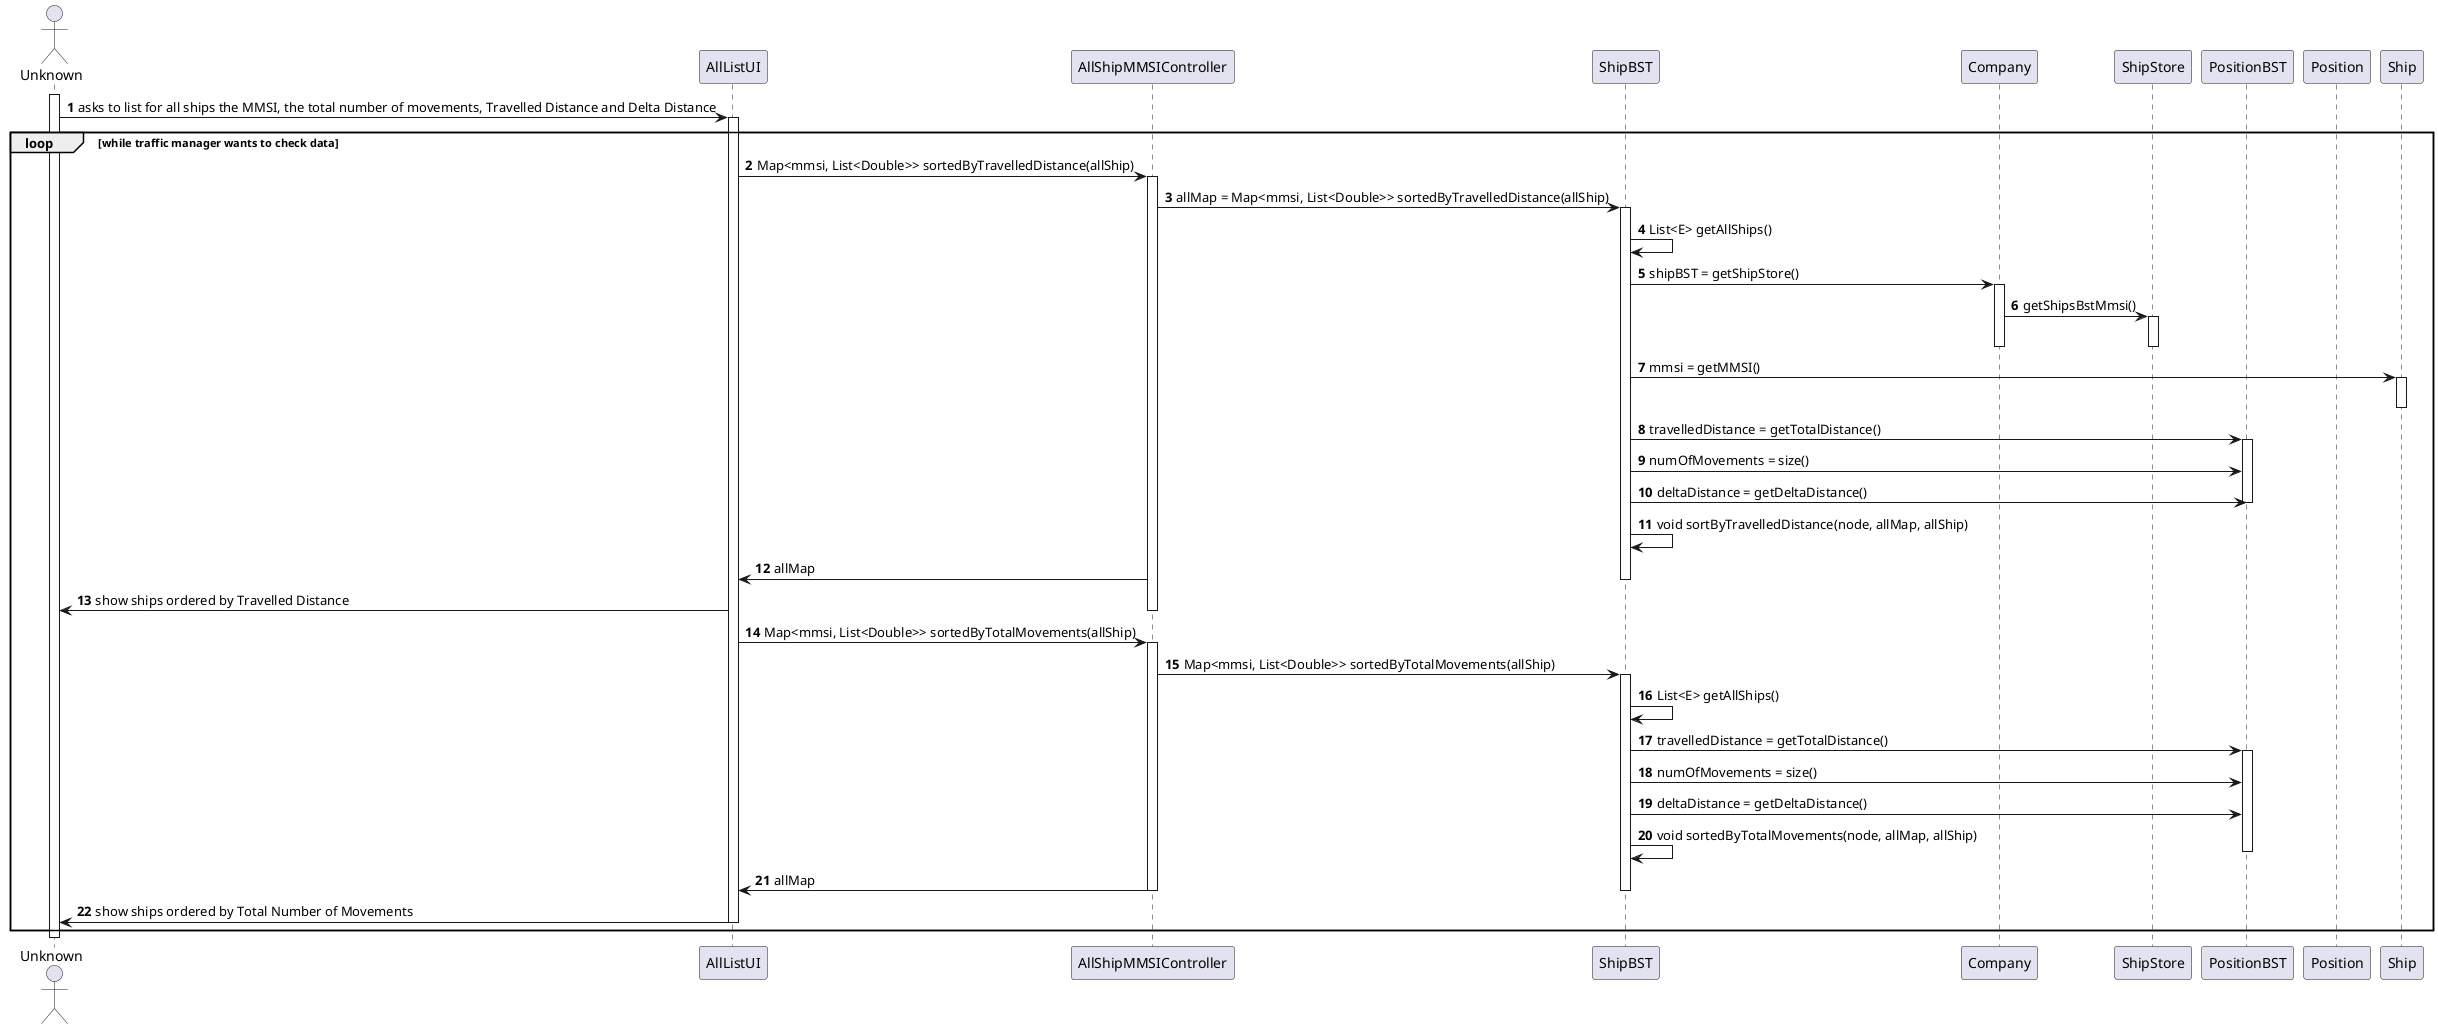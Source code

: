 @startuml
autonumber
'hide footbox
actor "Unknown" as ADM

participant "AllListUI" as UI
participant "AllShipMMSIController" as CTRL
participant "ShipBST" as STORE
participant "Company" as COMP
participant "ShipStore" as SHSTR
participant "PositionBST" as BST
participant "Position" as POS
participant "Ship" as SHIP


activate ADM
ADM -> UI : asks to list for all ships the MMSI, the total number of movements, Travelled Distance and Delta Distance
activate UI
loop while traffic manager wants to check data

UI -> CTRL : Map<mmsi, List<Double>> sortedByTravelledDistance(allShip)
activate CTRL
CTRL -> STORE : allMap = Map<mmsi, List<Double>> sortedByTravelledDistance(allShip)
activate STORE
STORE -> STORE : List<E> getAllShips()
STORE -> COMP : shipBST = getShipStore()
activate COMP
COMP -> SHSTR : getShipsBstMmsi()
activate SHSTR
deactivate SHSTR
deactivate COMP
STORE -> SHIP : mmsi = getMMSI()
activate SHIP
deactivate SHIP
STORE -> BST : travelledDistance = getTotalDistance()
activate BST
STORE -> BST : numOfMovements = size()
STORE -> BST : deltaDistance = getDeltaDistance()
deactivate BST
STORE -> STORE : void sortByTravelledDistance(node, allMap, allShip)
CTRL -> UI : allMap
deactivate STORE
UI -> ADM : show ships ordered by Travelled Distance
deactivate CTRL

UI -> CTRL : Map<mmsi, List<Double>> sortedByTotalMovements(allShip)
activate CTRL
CTRL -> STORE : Map<mmsi, List<Double>> sortedByTotalMovements(allShip)
activate STORE
STORE -> STORE : List<E> getAllShips()
STORE -> BST : travelledDistance = getTotalDistance()
activate BST
STORE -> BST : numOfMovements = size()
STORE -> BST : deltaDistance = getDeltaDistance()
STORE -> STORE : void sortedByTotalMovements(node, allMap, allShip)
deactivate BST
CTRL -> UI : allMap

deactivate STORE

deactivate CTRL
UI -> ADM : show ships ordered by Total Number of Movements
deactivate UI
end
deactivate ADM

@enduml